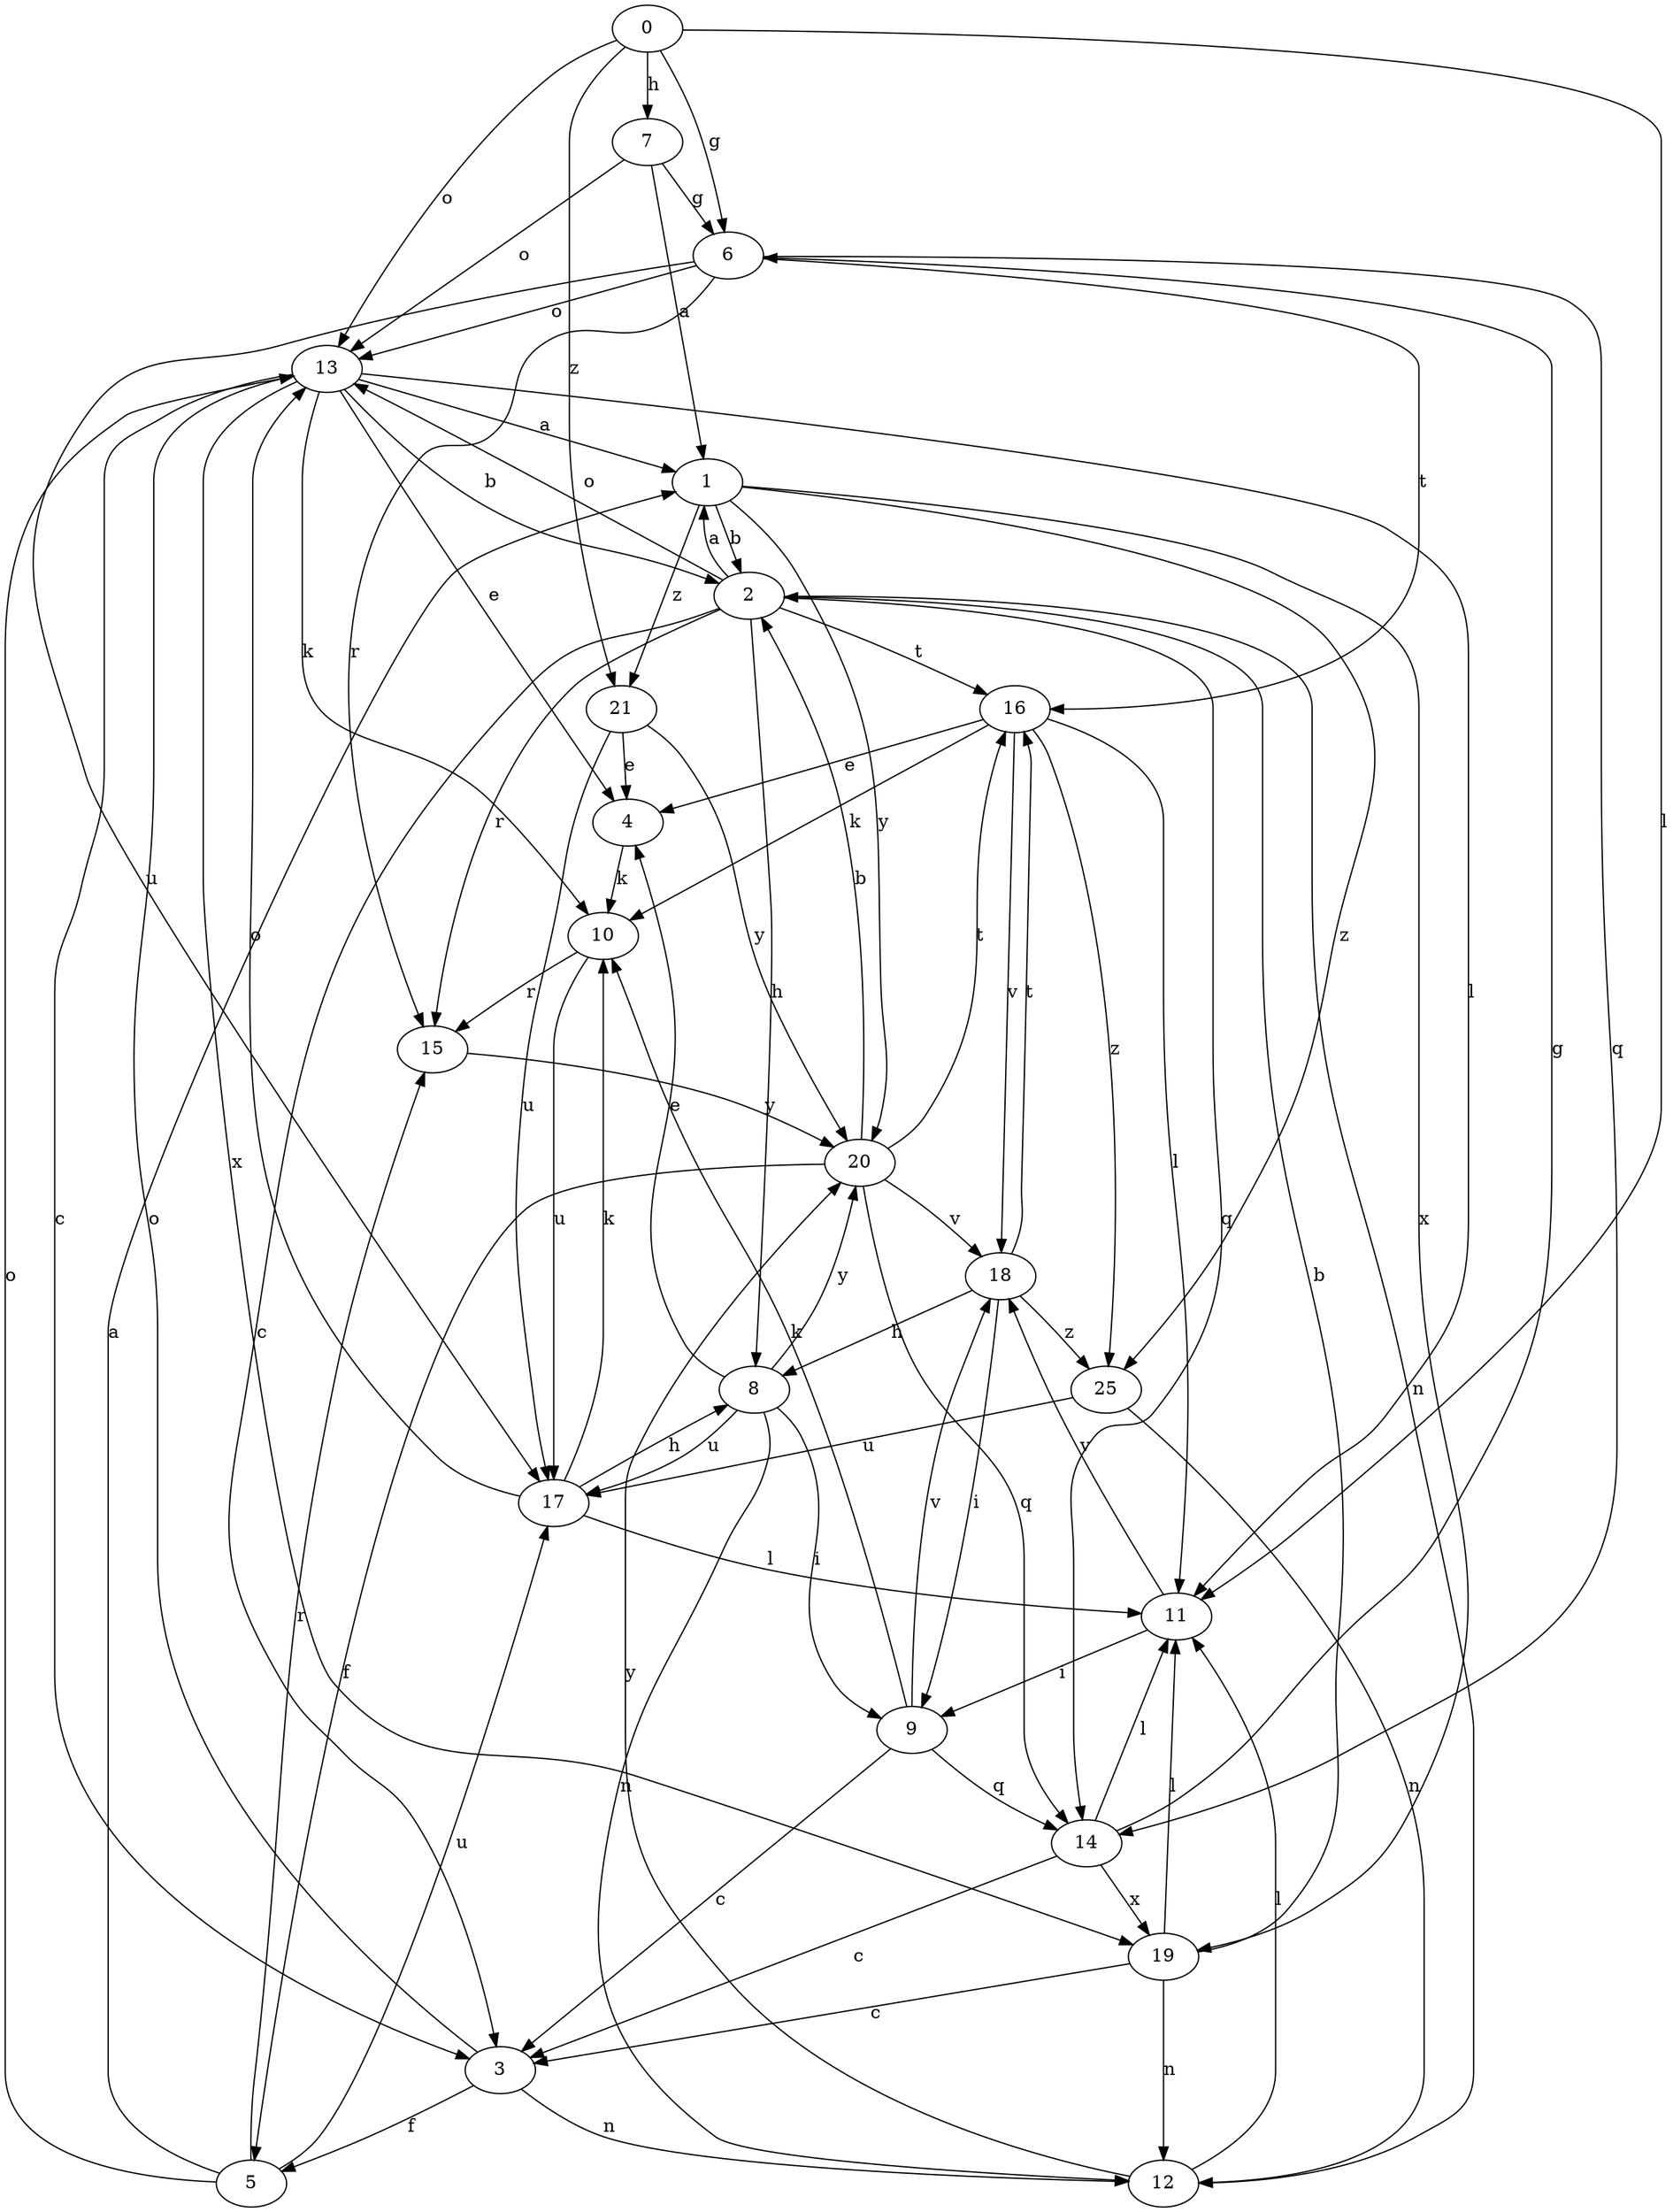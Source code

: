 strict digraph  {
0;
1;
2;
3;
4;
5;
6;
7;
8;
9;
10;
11;
12;
13;
14;
15;
16;
17;
18;
19;
20;
21;
25;
0 -> 6  [label=g];
0 -> 7  [label=h];
0 -> 11  [label=l];
0 -> 13  [label=o];
0 -> 21  [label=z];
1 -> 2  [label=b];
1 -> 19  [label=x];
1 -> 20  [label=y];
1 -> 21  [label=z];
1 -> 25  [label=z];
2 -> 1  [label=a];
2 -> 3  [label=c];
2 -> 8  [label=h];
2 -> 12  [label=n];
2 -> 13  [label=o];
2 -> 14  [label=q];
2 -> 15  [label=r];
2 -> 16  [label=t];
3 -> 5  [label=f];
3 -> 12  [label=n];
3 -> 13  [label=o];
4 -> 10  [label=k];
5 -> 1  [label=a];
5 -> 13  [label=o];
5 -> 15  [label=r];
5 -> 17  [label=u];
6 -> 13  [label=o];
6 -> 14  [label=q];
6 -> 15  [label=r];
6 -> 16  [label=t];
6 -> 17  [label=u];
7 -> 1  [label=a];
7 -> 6  [label=g];
7 -> 13  [label=o];
8 -> 4  [label=e];
8 -> 9  [label=i];
8 -> 12  [label=n];
8 -> 17  [label=u];
8 -> 20  [label=y];
9 -> 3  [label=c];
9 -> 10  [label=k];
9 -> 14  [label=q];
9 -> 18  [label=v];
10 -> 15  [label=r];
10 -> 17  [label=u];
11 -> 9  [label=i];
11 -> 18  [label=v];
12 -> 11  [label=l];
12 -> 20  [label=y];
13 -> 1  [label=a];
13 -> 2  [label=b];
13 -> 3  [label=c];
13 -> 4  [label=e];
13 -> 10  [label=k];
13 -> 11  [label=l];
13 -> 19  [label=x];
14 -> 3  [label=c];
14 -> 6  [label=g];
14 -> 11  [label=l];
14 -> 19  [label=x];
15 -> 20  [label=y];
16 -> 4  [label=e];
16 -> 10  [label=k];
16 -> 11  [label=l];
16 -> 18  [label=v];
16 -> 25  [label=z];
17 -> 8  [label=h];
17 -> 10  [label=k];
17 -> 11  [label=l];
17 -> 13  [label=o];
18 -> 8  [label=h];
18 -> 9  [label=i];
18 -> 16  [label=t];
18 -> 25  [label=z];
19 -> 2  [label=b];
19 -> 3  [label=c];
19 -> 11  [label=l];
19 -> 12  [label=n];
20 -> 2  [label=b];
20 -> 5  [label=f];
20 -> 14  [label=q];
20 -> 16  [label=t];
20 -> 18  [label=v];
21 -> 4  [label=e];
21 -> 17  [label=u];
21 -> 20  [label=y];
25 -> 12  [label=n];
25 -> 17  [label=u];
}
